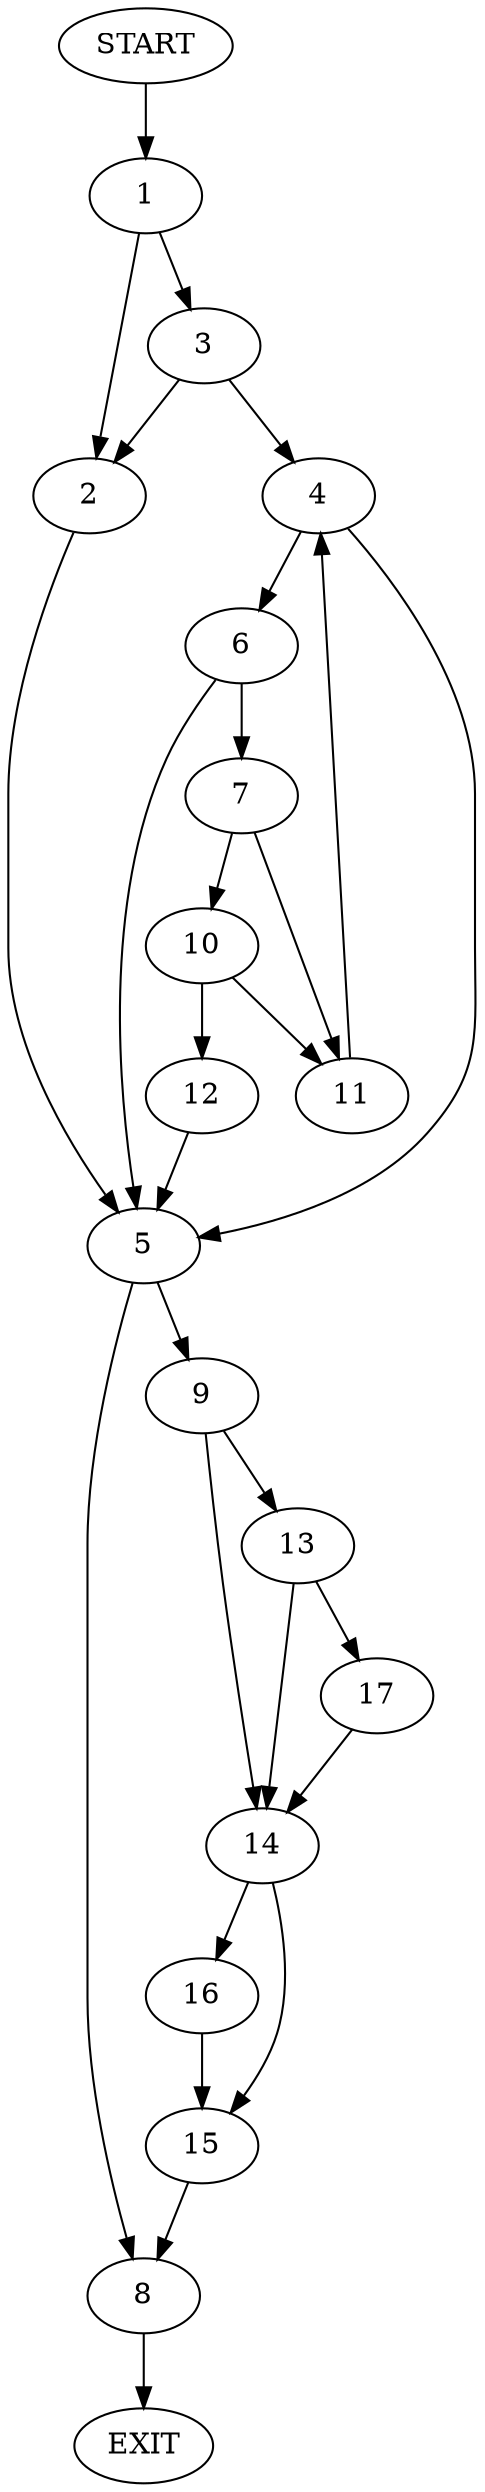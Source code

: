 digraph {
0 [label="START"]
18 [label="EXIT"]
0 -> 1
1 -> 2
1 -> 3
3 -> 2
3 -> 4
2 -> 5
4 -> 5
4 -> 6
6 -> 7
6 -> 5
5 -> 8
5 -> 9
7 -> 10
7 -> 11
11 -> 4
10 -> 11
10 -> 12
12 -> 5
9 -> 13
9 -> 14
8 -> 18
14 -> 15
14 -> 16
13 -> 17
13 -> 14
17 -> 14
16 -> 15
15 -> 8
}
